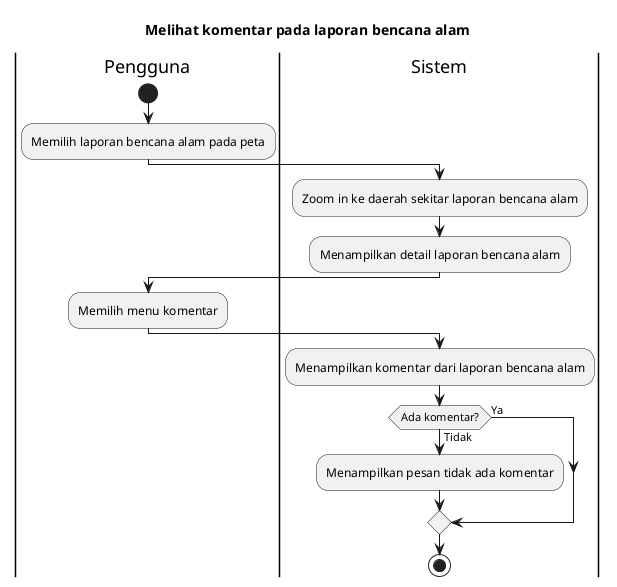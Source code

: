 @startuml Melihat komentar pada laporan bencana alam

title Melihat komentar pada laporan bencana alam
 
|Pengguna|
start
:Memilih laporan bencana alam pada peta;

|Sistem|
:Zoom in ke daerah sekitar laporan bencana alam;
:Menampilkan detail laporan bencana alam;

|Pengguna|
:Memilih menu komentar;

|Sistem|
:Menampilkan komentar dari laporan bencana alam;

if (Ada komentar?) then (Tidak)
  :Menampilkan pesan tidak ada komentar;
else (Ya)
endif

stop

@enduml